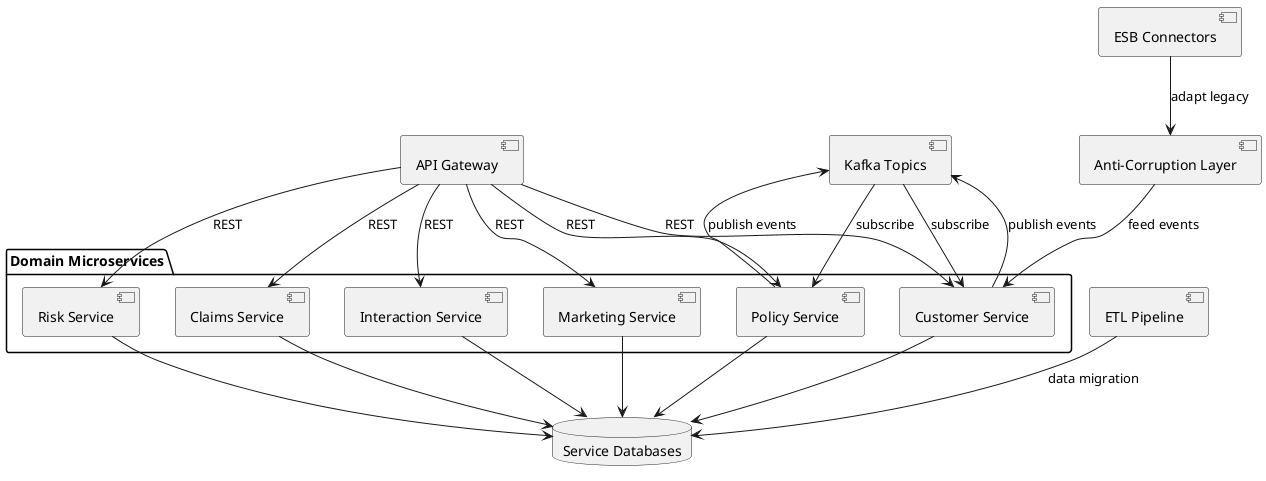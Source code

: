 @startuml
component "API Gateway" as GW
component "ESB Connectors" as ESB
component "Anti-Corruption Layer" as ACL
component "Kafka Topics" as Kafka
package "Domain Microservices" {
  component "Customer Service" as CS
  component "Policy Service" as PS
  component "Claims Service" as CMS
  component "Interaction Service" as IS
  component "Marketing Service" as MS
  component "Risk Service" as RS
}
database "Service Databases" as DB
component "ETL Pipeline" as ETL

GW --> CS : REST
GW --> PS : REST
GW --> CMS : REST
GW --> IS : REST
GW --> MS : REST
GW --> RS : REST

CS --> Kafka : publish events
PS --> Kafka : publish events

Kafka --> CS : subscribe
Kafka --> PS : subscribe

ESB --> ACL : adapt legacy
ACL --> CS : feed events

ETL --> DB : data migration
CS --> DB
PS --> DB
CMS --> DB
IS --> DB
MS --> DB
RS --> DB
@enduml